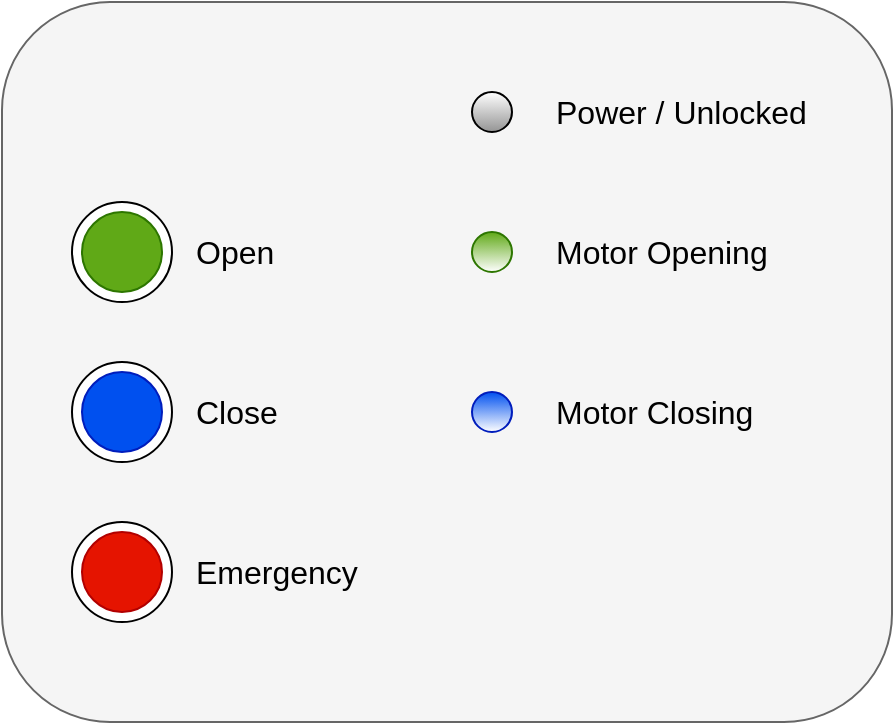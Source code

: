 <mxfile version="20.6.2" type="device"><diagram id="wAj9oe_eenAXzeasAi2b" name="Page-1"><mxGraphModel dx="1128" dy="701" grid="1" gridSize="10" guides="1" tooltips="1" connect="1" arrows="1" fold="1" page="1" pageScale="1" pageWidth="850" pageHeight="1100" math="0" shadow="0"><root><mxCell id="0"/><mxCell id="1" parent="0"/><mxCell id="KqNSCOSkjqaSsaMwrELJ-22" value="" style="rounded=1;whiteSpace=wrap;html=1;labelBackgroundColor=none;fontSize=16;fillColor=#f5f5f5;strokeColor=#666666;fontColor=#333333;" vertex="1" parent="1"><mxGeometry x="155" y="120" width="445" height="360" as="geometry"/></mxCell><mxCell id="KqNSCOSkjqaSsaMwrELJ-1" value="" style="ellipse;whiteSpace=wrap;html=1;aspect=fixed;" vertex="1" parent="1"><mxGeometry x="190" y="220" width="50" height="50" as="geometry"/></mxCell><mxCell id="KqNSCOSkjqaSsaMwrELJ-2" value="" style="ellipse;whiteSpace=wrap;html=1;aspect=fixed;" vertex="1" parent="1"><mxGeometry x="190" y="300" width="50" height="50" as="geometry"/></mxCell><mxCell id="KqNSCOSkjqaSsaMwrELJ-3" value="" style="ellipse;whiteSpace=wrap;html=1;aspect=fixed;" vertex="1" parent="1"><mxGeometry x="190" y="380" width="50" height="50" as="geometry"/></mxCell><mxCell id="KqNSCOSkjqaSsaMwrELJ-4" value="Open" style="text;html=1;strokeColor=none;fillColor=none;align=left;verticalAlign=middle;whiteSpace=wrap;rounded=0;fontSize=16;" vertex="1" parent="1"><mxGeometry x="250" y="230" width="60" height="30" as="geometry"/></mxCell><mxCell id="KqNSCOSkjqaSsaMwrELJ-5" value="Close" style="text;html=1;strokeColor=none;fillColor=none;align=left;verticalAlign=middle;whiteSpace=wrap;rounded=0;fontSize=16;" vertex="1" parent="1"><mxGeometry x="250" y="310" width="60" height="30" as="geometry"/></mxCell><mxCell id="KqNSCOSkjqaSsaMwrELJ-6" value="Emergency" style="text;html=1;strokeColor=none;fillColor=none;align=left;verticalAlign=middle;whiteSpace=wrap;rounded=0;fontSize=16;" vertex="1" parent="1"><mxGeometry x="250" y="390" width="100" height="30" as="geometry"/></mxCell><mxCell id="KqNSCOSkjqaSsaMwrELJ-7" value="" style="ellipse;whiteSpace=wrap;html=1;aspect=fixed;labelBackgroundColor=none;textOpacity=50;fillColor=#60a917;strokeColor=#2D7600;fontColor=#ffffff;" vertex="1" parent="1"><mxGeometry x="195" y="225" width="40" height="40" as="geometry"/></mxCell><mxCell id="KqNSCOSkjqaSsaMwrELJ-8" value="" style="ellipse;whiteSpace=wrap;html=1;aspect=fixed;fillColor=#0050ef;fontColor=#ffffff;strokeColor=#001DBC;" vertex="1" parent="1"><mxGeometry x="195" y="305" width="40" height="40" as="geometry"/></mxCell><mxCell id="KqNSCOSkjqaSsaMwrELJ-9" value="" style="ellipse;whiteSpace=wrap;html=1;aspect=fixed;fillColor=#e51400;fontColor=#ffffff;strokeColor=#B20000;" vertex="1" parent="1"><mxGeometry x="195" y="385" width="40" height="40" as="geometry"/></mxCell><mxCell id="KqNSCOSkjqaSsaMwrELJ-10" value="" style="ellipse;whiteSpace=wrap;html=1;aspect=fixed;labelBackgroundColor=none;fontSize=16;fillColor=#60a917;fontColor=#ffffff;strokeColor=#2D7600;gradientColor=#FFFFFF;" vertex="1" parent="1"><mxGeometry x="390" y="235" width="20" height="20" as="geometry"/></mxCell><mxCell id="KqNSCOSkjqaSsaMwrELJ-11" value="Power / Unlocked" style="text;html=1;strokeColor=none;fillColor=none;align=left;verticalAlign=middle;whiteSpace=wrap;rounded=0;fontSize=16;" vertex="1" parent="1"><mxGeometry x="430" y="160" width="140" height="30" as="geometry"/></mxCell><mxCell id="KqNSCOSkjqaSsaMwrELJ-12" value="Motor Opening" style="text;html=1;strokeColor=none;fillColor=none;align=left;verticalAlign=middle;whiteSpace=wrap;rounded=0;fontSize=16;" vertex="1" parent="1"><mxGeometry x="430" y="230" width="130" height="30" as="geometry"/></mxCell><mxCell id="KqNSCOSkjqaSsaMwrELJ-13" value="Motor Closing" style="text;html=1;strokeColor=none;fillColor=none;align=left;verticalAlign=middle;whiteSpace=wrap;rounded=0;fontSize=16;" vertex="1" parent="1"><mxGeometry x="430" y="310" width="160" height="30" as="geometry"/></mxCell><mxCell id="KqNSCOSkjqaSsaMwrELJ-14" value="" style="ellipse;whiteSpace=wrap;html=1;aspect=fixed;labelBackgroundColor=none;fontSize=16;gradientColor=#949494;" vertex="1" parent="1"><mxGeometry x="390" y="165" width="20" height="20" as="geometry"/></mxCell><mxCell id="KqNSCOSkjqaSsaMwrELJ-15" value="" style="ellipse;whiteSpace=wrap;html=1;aspect=fixed;labelBackgroundColor=none;fontSize=16;fillColor=#0050ef;fontColor=#ffffff;strokeColor=#001DBC;gradientColor=#FFFFFF;" vertex="1" parent="1"><mxGeometry x="390" y="315" width="20" height="20" as="geometry"/></mxCell></root></mxGraphModel></diagram></mxfile>